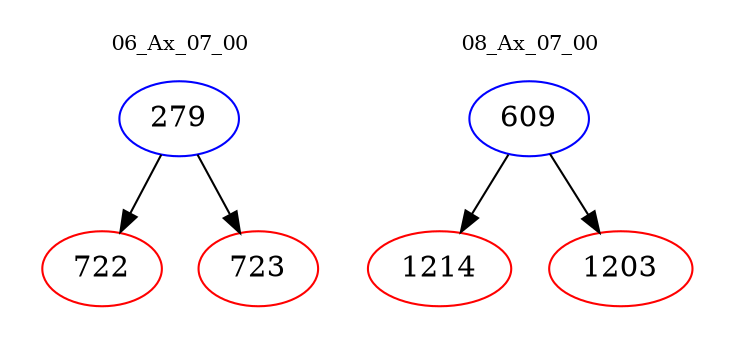 digraph{
subgraph cluster_0 {
color = white
label = "06_Ax_07_00";
fontsize=10;
T0_279 [label="279", color="blue"]
T0_279 -> T0_722 [color="black"]
T0_722 [label="722", color="red"]
T0_279 -> T0_723 [color="black"]
T0_723 [label="723", color="red"]
}
subgraph cluster_1 {
color = white
label = "08_Ax_07_00";
fontsize=10;
T1_609 [label="609", color="blue"]
T1_609 -> T1_1214 [color="black"]
T1_1214 [label="1214", color="red"]
T1_609 -> T1_1203 [color="black"]
T1_1203 [label="1203", color="red"]
}
}
